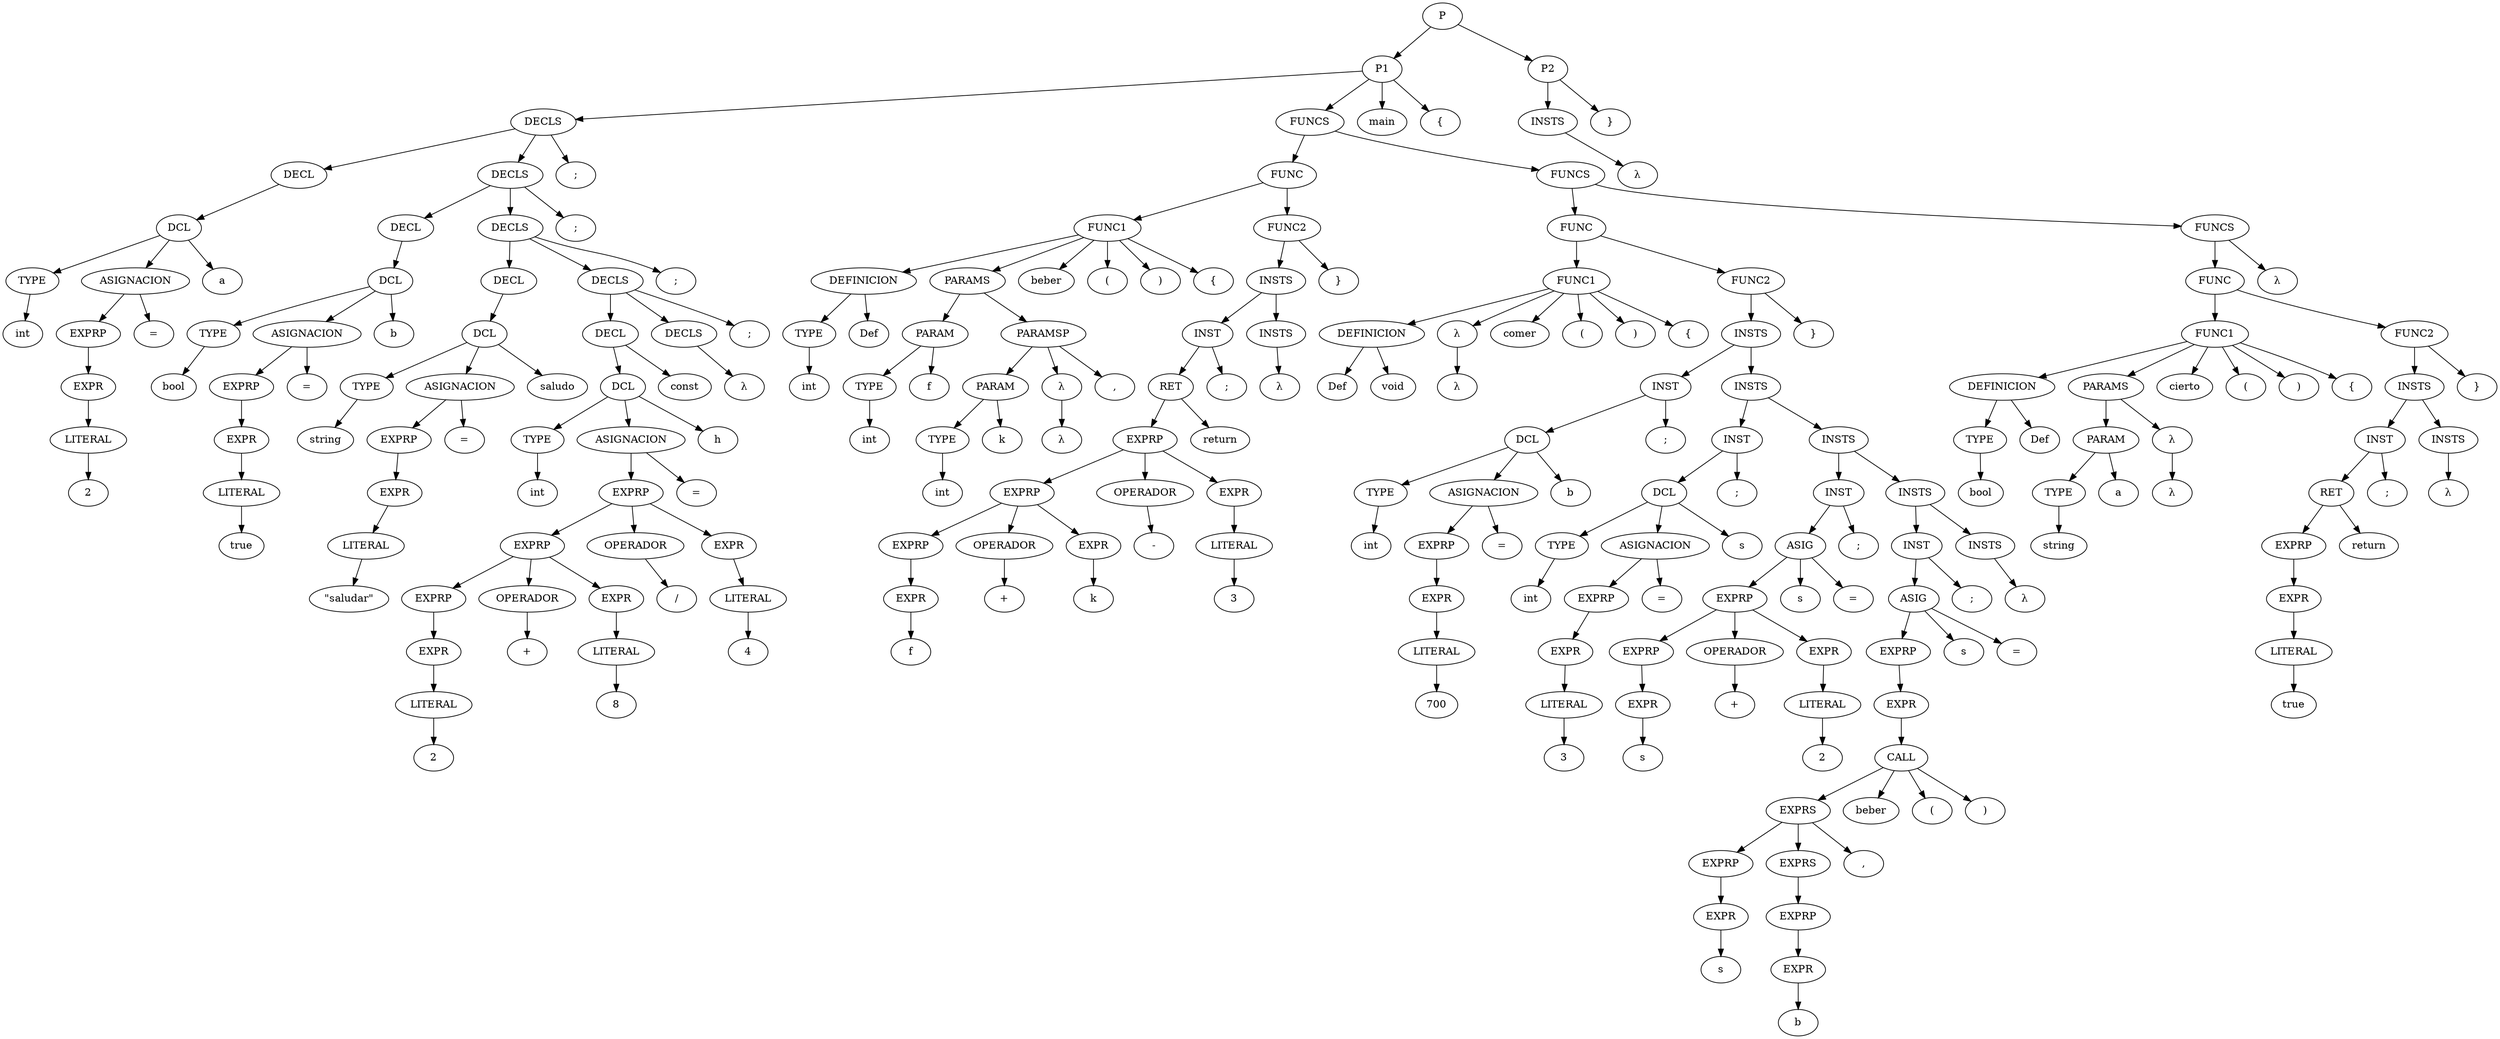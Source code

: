 strict digraph G {
  s405 [ label="TYPE" ];
  s406 [ label="int" ];
  s407 [ label="LITERAL" ];
  s408 [ label="2" ];
  s409 [ label="EXPR" ];
  s410 [ label="EXPRP" ];
  s411 [ label="ASIGNACION" ];
  s412 [ label="=" ];
  s413 [ label="DCL" ];
  s414 [ label="a" ];
  s415 [ label="DECL" ];
  s416 [ label="TYPE" ];
  s417 [ label="bool" ];
  s418 [ label="LITERAL" ];
  s419 [ label="true" ];
  s420 [ label="EXPR" ];
  s421 [ label="EXPRP" ];
  s422 [ label="ASIGNACION" ];
  s423 [ label="=" ];
  s424 [ label="DCL" ];
  s425 [ label="b" ];
  s426 [ label="DECL" ];
  s427 [ label="TYPE" ];
  s428 [ label="string" ];
  s429 [ label="LITERAL" ];
  s430 [ label="\"saludar\"" ];
  s431 [ label="EXPR" ];
  s432 [ label="EXPRP" ];
  s433 [ label="ASIGNACION" ];
  s434 [ label="=" ];
  s435 [ label="DCL" ];
  s436 [ label="saludo" ];
  s437 [ label="DECL" ];
  s438 [ label="TYPE" ];
  s439 [ label="int" ];
  s440 [ label="LITERAL" ];
  s441 [ label="2" ];
  s442 [ label="EXPR" ];
  s443 [ label="EXPRP" ];
  s444 [ label="OPERADOR" ];
  s445 [ label="+" ];
  s446 [ label="LITERAL" ];
  s447 [ label="8" ];
  s448 [ label="EXPR" ];
  s449 [ label="EXPRP" ];
  s450 [ label="OPERADOR" ];
  s451 [ label="/" ];
  s452 [ label="LITERAL" ];
  s453 [ label="4" ];
  s454 [ label="EXPR" ];
  s455 [ label="EXPRP" ];
  s456 [ label="ASIGNACION" ];
  s457 [ label="=" ];
  s458 [ label="DCL" ];
  s459 [ label="h" ];
  s460 [ label="DECL" ];
  s461 [ label="const" ];
  s462 [ label="DECLS" ];
  s463 [ label="λ" ];
  s464 [ label="DECLS" ];
  s465 [ label=";" ];
  s466 [ label="DECLS" ];
  s467 [ label=";" ];
  s468 [ label="DECLS" ];
  s469 [ label=";" ];
  s470 [ label="DECLS" ];
  s471 [ label=";" ];
  s472 [ label="TYPE" ];
  s473 [ label="int" ];
  s474 [ label="DEFINICION" ];
  s475 [ label="Def" ];
  s476 [ label="TYPE" ];
  s477 [ label="int" ];
  s478 [ label="PARAM" ];
  s479 [ label="f" ];
  s480 [ label="TYPE" ];
  s481 [ label="int" ];
  s482 [ label="PARAM" ];
  s483 [ label="k" ];
  s484 [ label="λ" ];
  s485 [ label="λ" ];
  s486 [ label="PARAMSP" ];
  s487 [ label="," ];
  s488 [ label="PARAMS" ];
  s489 [ label="FUNC1" ];
  s490 [ label="beber" ];
  s491 [ label="(" ];
  s492 [ label=")" ];
  s493 [ label="{" ];
  s494 [ label="EXPR" ];
  s495 [ label="f" ];
  s496 [ label="EXPRP" ];
  s497 [ label="OPERADOR" ];
  s498 [ label="+" ];
  s499 [ label="EXPR" ];
  s500 [ label="k" ];
  s501 [ label="EXPRP" ];
  s502 [ label="OPERADOR" ];
  s503 [ label="-" ];
  s504 [ label="LITERAL" ];
  s505 [ label="3" ];
  s506 [ label="EXPR" ];
  s507 [ label="EXPRP" ];
  s508 [ label="RET" ];
  s509 [ label="return" ];
  s510 [ label="INST" ];
  s511 [ label=";" ];
  s512 [ label="INSTS" ];
  s513 [ label="λ" ];
  s514 [ label="INSTS" ];
  s515 [ label="FUNC2" ];
  s516 [ label="}" ];
  s517 [ label="FUNC" ];
  s518 [ label="DEFINICION" ];
  s519 [ label="Def" ];
  s520 [ label="void" ];
  s521 [ label="λ" ];
  s522 [ label="λ" ];
  s523 [ label="FUNC1" ];
  s524 [ label="comer" ];
  s525 [ label="(" ];
  s526 [ label=")" ];
  s527 [ label="{" ];
  s528 [ label="TYPE" ];
  s529 [ label="int" ];
  s530 [ label="LITERAL" ];
  s531 [ label="700" ];
  s532 [ label="EXPR" ];
  s533 [ label="EXPRP" ];
  s534 [ label="ASIGNACION" ];
  s535 [ label="=" ];
  s536 [ label="DCL" ];
  s537 [ label="b" ];
  s538 [ label="INST" ];
  s539 [ label=";" ];
  s540 [ label="TYPE" ];
  s541 [ label="int" ];
  s542 [ label="LITERAL" ];
  s543 [ label="3" ];
  s544 [ label="EXPR" ];
  s545 [ label="EXPRP" ];
  s546 [ label="ASIGNACION" ];
  s547 [ label="=" ];
  s548 [ label="DCL" ];
  s549 [ label="s" ];
  s550 [ label="INST" ];
  s551 [ label=";" ];
  s552 [ label="EXPR" ];
  s553 [ label="s" ];
  s554 [ label="EXPRP" ];
  s555 [ label="OPERADOR" ];
  s556 [ label="+" ];
  s557 [ label="LITERAL" ];
  s558 [ label="2" ];
  s559 [ label="EXPR" ];
  s560 [ label="EXPRP" ];
  s561 [ label="ASIG" ];
  s562 [ label="s" ];
  s563 [ label="=" ];
  s564 [ label="INST" ];
  s565 [ label=";" ];
  s566 [ label="EXPR" ];
  s567 [ label="s" ];
  s568 [ label="EXPRP" ];
  s569 [ label="EXPR" ];
  s570 [ label="b" ];
  s571 [ label="EXPRP" ];
  s572 [ label="EXPRS" ];
  s573 [ label="EXPRS" ];
  s574 [ label="," ];
  s575 [ label="CALL" ];
  s576 [ label="beber" ];
  s577 [ label="(" ];
  s578 [ label=")" ];
  s579 [ label="EXPR" ];
  s580 [ label="EXPRP" ];
  s581 [ label="ASIG" ];
  s582 [ label="s" ];
  s583 [ label="=" ];
  s584 [ label="INST" ];
  s585 [ label=";" ];
  s586 [ label="INSTS" ];
  s587 [ label="λ" ];
  s588 [ label="INSTS" ];
  s589 [ label="INSTS" ];
  s590 [ label="INSTS" ];
  s591 [ label="INSTS" ];
  s592 [ label="FUNC2" ];
  s593 [ label="}" ];
  s594 [ label="FUNC" ];
  s595 [ label="TYPE" ];
  s596 [ label="bool" ];
  s597 [ label="DEFINICION" ];
  s598 [ label="Def" ];
  s599 [ label="TYPE" ];
  s600 [ label="string" ];
  s601 [ label="PARAM" ];
  s602 [ label="a" ];
  s603 [ label="λ" ];
  s604 [ label="λ" ];
  s605 [ label="PARAMS" ];
  s606 [ label="FUNC1" ];
  s607 [ label="cierto" ];
  s608 [ label="(" ];
  s609 [ label=")" ];
  s610 [ label="{" ];
  s611 [ label="LITERAL" ];
  s612 [ label="true" ];
  s613 [ label="EXPR" ];
  s614 [ label="EXPRP" ];
  s615 [ label="RET" ];
  s616 [ label="return" ];
  s617 [ label="INST" ];
  s618 [ label=";" ];
  s619 [ label="INSTS" ];
  s620 [ label="λ" ];
  s621 [ label="INSTS" ];
  s622 [ label="FUNC2" ];
  s623 [ label="}" ];
  s624 [ label="FUNC" ];
  s625 [ label="λ" ];
  s626 [ label="FUNCS" ];
  s627 [ label="FUNCS" ];
  s628 [ label="FUNCS" ];
  s629 [ label="P1" ];
  s630 [ label="main" ];
  s631 [ label="{" ];
  s632 [ label="INSTS" ];
  s633 [ label="λ" ];
  s634 [ label="P2" ];
  s635 [ label="}" ];
  s636 [ label="P" ];
  s405 -> s406;
  s407 -> s408;
  s409 -> s407;
  s410 -> s409;
  s411 -> s412;
  s411 -> s410;
  s413 -> s405;
  s413 -> s414;
  s413 -> s411;
  s415 -> s413;
  s416 -> s417;
  s418 -> s419;
  s420 -> s418;
  s421 -> s420;
  s422 -> s423;
  s422 -> s421;
  s424 -> s416;
  s424 -> s425;
  s424 -> s422;
  s426 -> s424;
  s427 -> s428;
  s429 -> s430;
  s431 -> s429;
  s432 -> s431;
  s433 -> s434;
  s433 -> s432;
  s435 -> s427;
  s435 -> s436;
  s435 -> s433;
  s437 -> s435;
  s438 -> s439;
  s440 -> s441;
  s442 -> s440;
  s443 -> s442;
  s444 -> s445;
  s446 -> s447;
  s448 -> s446;
  s449 -> s443;
  s449 -> s444;
  s449 -> s448;
  s450 -> s451;
  s452 -> s453;
  s454 -> s452;
  s455 -> s449;
  s455 -> s450;
  s455 -> s454;
  s456 -> s457;
  s456 -> s455;
  s458 -> s438;
  s458 -> s459;
  s458 -> s456;
  s460 -> s461;
  s460 -> s458;
  s462 -> s463;
  s464 -> s460;
  s464 -> s465;
  s464 -> s462;
  s466 -> s437;
  s466 -> s467;
  s466 -> s464;
  s468 -> s426;
  s468 -> s469;
  s468 -> s466;
  s470 -> s415;
  s470 -> s471;
  s470 -> s468;
  s472 -> s473;
  s474 -> s475;
  s474 -> s472;
  s476 -> s477;
  s478 -> s476;
  s478 -> s479;
  s480 -> s481;
  s482 -> s480;
  s482 -> s483;
  s484 -> s485;
  s486 -> s487;
  s486 -> s482;
  s486 -> s484;
  s488 -> s478;
  s488 -> s486;
  s489 -> s474;
  s489 -> s490;
  s489 -> s491;
  s489 -> s488;
  s489 -> s492;
  s489 -> s493;
  s494 -> s495;
  s496 -> s494;
  s497 -> s498;
  s499 -> s500;
  s501 -> s496;
  s501 -> s497;
  s501 -> s499;
  s502 -> s503;
  s504 -> s505;
  s506 -> s504;
  s507 -> s501;
  s507 -> s502;
  s507 -> s506;
  s508 -> s509;
  s508 -> s507;
  s510 -> s508;
  s510 -> s511;
  s512 -> s513;
  s514 -> s510;
  s514 -> s512;
  s515 -> s514;
  s515 -> s516;
  s517 -> s489;
  s517 -> s515;
  s518 -> s519;
  s518 -> s520;
  s521 -> s522;
  s523 -> s518;
  s523 -> s524;
  s523 -> s525;
  s523 -> s521;
  s523 -> s526;
  s523 -> s527;
  s528 -> s529;
  s530 -> s531;
  s532 -> s530;
  s533 -> s532;
  s534 -> s535;
  s534 -> s533;
  s536 -> s528;
  s536 -> s537;
  s536 -> s534;
  s538 -> s536;
  s538 -> s539;
  s540 -> s541;
  s542 -> s543;
  s544 -> s542;
  s545 -> s544;
  s546 -> s547;
  s546 -> s545;
  s548 -> s540;
  s548 -> s549;
  s548 -> s546;
  s550 -> s548;
  s550 -> s551;
  s552 -> s553;
  s554 -> s552;
  s555 -> s556;
  s557 -> s558;
  s559 -> s557;
  s560 -> s554;
  s560 -> s555;
  s560 -> s559;
  s561 -> s562;
  s561 -> s563;
  s561 -> s560;
  s564 -> s561;
  s564 -> s565;
  s566 -> s567;
  s568 -> s566;
  s569 -> s570;
  s571 -> s569;
  s572 -> s571;
  s573 -> s568;
  s573 -> s574;
  s573 -> s572;
  s575 -> s576;
  s575 -> s577;
  s575 -> s573;
  s575 -> s578;
  s579 -> s575;
  s580 -> s579;
  s581 -> s582;
  s581 -> s583;
  s581 -> s580;
  s584 -> s581;
  s584 -> s585;
  s586 -> s587;
  s588 -> s584;
  s588 -> s586;
  s589 -> s564;
  s589 -> s588;
  s590 -> s550;
  s590 -> s589;
  s591 -> s538;
  s591 -> s590;
  s592 -> s591;
  s592 -> s593;
  s594 -> s523;
  s594 -> s592;
  s595 -> s596;
  s597 -> s598;
  s597 -> s595;
  s599 -> s600;
  s601 -> s599;
  s601 -> s602;
  s603 -> s604;
  s605 -> s601;
  s605 -> s603;
  s606 -> s597;
  s606 -> s607;
  s606 -> s608;
  s606 -> s605;
  s606 -> s609;
  s606 -> s610;
  s611 -> s612;
  s613 -> s611;
  s614 -> s613;
  s615 -> s616;
  s615 -> s614;
  s617 -> s615;
  s617 -> s618;
  s619 -> s620;
  s621 -> s617;
  s621 -> s619;
  s622 -> s621;
  s622 -> s623;
  s624 -> s606;
  s624 -> s622;
  s626 -> s624;
  s626 -> s625;
  s627 -> s594;
  s627 -> s626;
  s628 -> s517;
  s628 -> s627;
  s629 -> s470;
  s629 -> s628;
  s629 -> s630;
  s629 -> s631;
  s632 -> s633;
  s634 -> s632;
  s634 -> s635;
  s636 -> s629;
  s636 -> s634;
}
